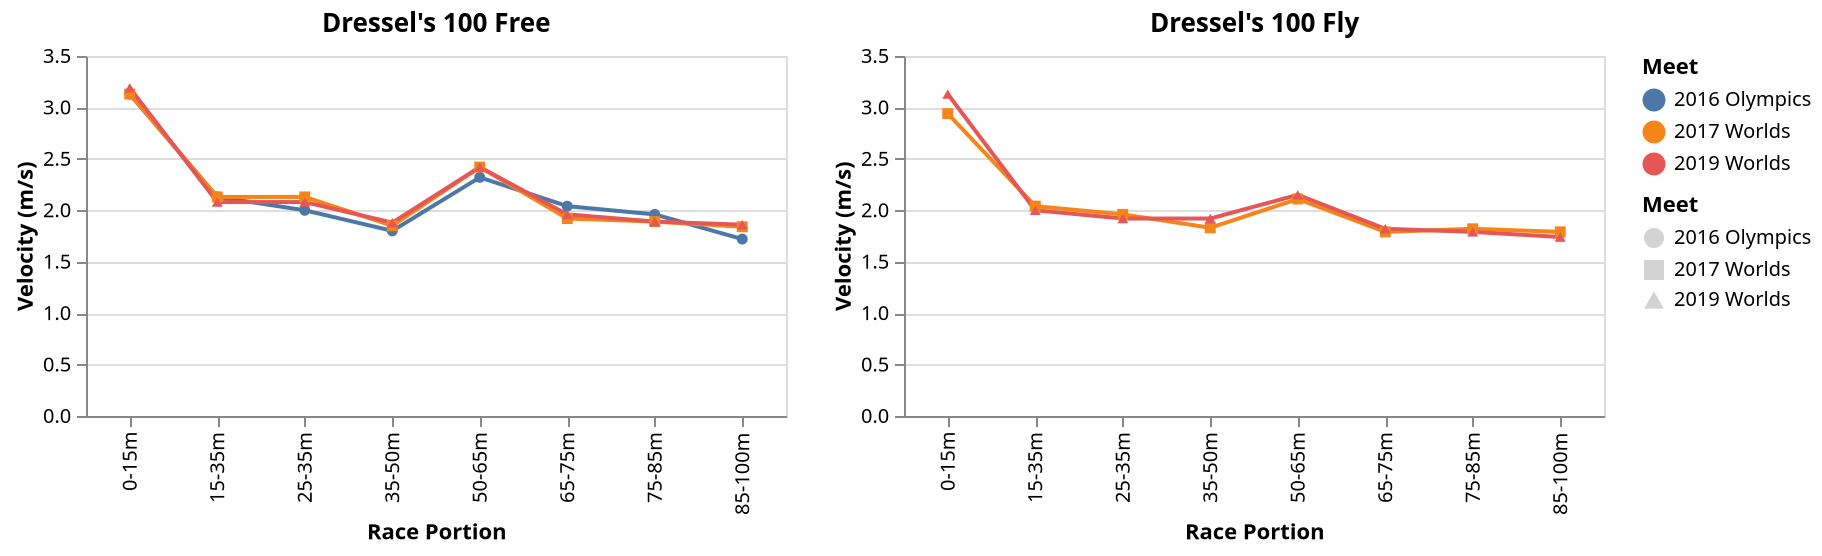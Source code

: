 {
  "$schema": "https://vega.github.io/schema/vega/v5.json",
  "autosize": "pad",
  "padding": 5,
  "height": 180,
  "data": [
    {"name": "selector164_store"},
    {"name": "selector165_store"},
    {"name": "selector166_store"},
    {"name": "selector167_store"},
    {
      "name": "data-12d77a2fcea7791b98017b01bc5e3deb",
      "values": [
        {
          "Race Portion": "0-15m",
          "Meet": "2016 Olympics",
          "Velocity (m/s)": 3.13
        },
        {
          "Race Portion": "15-35m",
          "Meet": "2016 Olympics",
          "Velocity (m/s)": 2.13
        },
        {
          "Race Portion": "25-35m",
          "Meet": "2016 Olympics",
          "Velocity (m/s)": 2
        },
        {
          "Race Portion": "35-50m",
          "Meet": "2016 Olympics",
          "Velocity (m/s)": 1.8
        },
        {
          "Race Portion": "50-65m",
          "Meet": "2016 Olympics",
          "Velocity (m/s)": 2.32
        },
        {
          "Race Portion": "65-75m",
          "Meet": "2016 Olympics",
          "Velocity (m/s)": 2.04
        },
        {
          "Race Portion": "75-85m",
          "Meet": "2016 Olympics",
          "Velocity (m/s)": 1.96
        },
        {
          "Race Portion": "85-100m",
          "Meet": "2016 Olympics",
          "Velocity (m/s)": 1.72
        },
        {
          "Race Portion": "0-15m",
          "Meet": "2017 Worlds",
          "Velocity (m/s)": 3.13
        },
        {
          "Race Portion": "15-35m",
          "Meet": "2017 Worlds",
          "Velocity (m/s)": 2.13
        },
        {
          "Race Portion": "25-35m",
          "Meet": "2017 Worlds",
          "Velocity (m/s)": 2.13
        },
        {
          "Race Portion": "35-50m",
          "Meet": "2017 Worlds",
          "Velocity (m/s)": 1.85
        },
        {
          "Race Portion": "50-65m",
          "Meet": "2017 Worlds",
          "Velocity (m/s)": 2.42
        },
        {
          "Race Portion": "65-75m",
          "Meet": "2017 Worlds",
          "Velocity (m/s)": 1.92
        },
        {
          "Race Portion": "75-85m",
          "Meet": "2017 Worlds",
          "Velocity (m/s)": 1.89
        },
        {
          "Race Portion": "85-100m",
          "Meet": "2017 Worlds",
          "Velocity (m/s)": 1.84
        },
        {
          "Race Portion": "0-15m",
          "Meet": "2019 Worlds",
          "Velocity (m/s)": 3.19
        },
        {
          "Race Portion": "15-35m",
          "Meet": "2019 Worlds",
          "Velocity (m/s)": 2.08
        },
        {
          "Race Portion": "25-35m",
          "Meet": "2019 Worlds",
          "Velocity (m/s)": 2.08
        },
        {
          "Race Portion": "35-50m",
          "Meet": "2019 Worlds",
          "Velocity (m/s)": 1.88
        },
        {
          "Race Portion": "50-65m",
          "Meet": "2019 Worlds",
          "Velocity (m/s)": 2.42
        },
        {
          "Race Portion": "65-75m",
          "Meet": "2019 Worlds",
          "Velocity (m/s)": 1.96
        },
        {
          "Race Portion": "75-85m",
          "Meet": "2019 Worlds",
          "Velocity (m/s)": 1.89
        },
        {
          "Race Portion": "85-100m",
          "Meet": "2019 Worlds",
          "Velocity (m/s)": 1.86
        }
      ]
    },
    {
      "name": "data-3eb5a688b10fec20d10a277288658af0",
      "values": [
        {
          "Race Portion": "0-15m",
          "Meet": "2017 Worlds",
          "Velocity (m/s)": 2.94
        },
        {
          "Race Portion": "15-35m",
          "Meet": "2017 Worlds",
          "Velocity (m/s)": 2.04
        },
        {
          "Race Portion": "25-35m",
          "Meet": "2017 Worlds",
          "Velocity (m/s)": 1.96
        },
        {
          "Race Portion": "35-50m",
          "Meet": "2017 Worlds",
          "Velocity (m/s)": 1.83
        },
        {
          "Race Portion": "50-65m",
          "Meet": "2017 Worlds",
          "Velocity (m/s)": 2.11
        },
        {
          "Race Portion": "65-75m",
          "Meet": "2017 Worlds",
          "Velocity (m/s)": 1.79
        },
        {
          "Race Portion": "75-85m",
          "Meet": "2017 Worlds",
          "Velocity (m/s)": 1.82
        },
        {
          "Race Portion": "85-100m",
          "Meet": "2017 Worlds",
          "Velocity (m/s)": 1.79
        },
        {
          "Race Portion": "0-15m",
          "Meet": "2019 Worlds",
          "Velocity (m/s)": 3.13
        },
        {"Race Portion": "15-35m", "Meet": "2019 Worlds", "Velocity (m/s)": 2},
        {
          "Race Portion": "25-35m",
          "Meet": "2019 Worlds",
          "Velocity (m/s)": 1.92
        },
        {
          "Race Portion": "35-50m",
          "Meet": "2019 Worlds",
          "Velocity (m/s)": 1.92
        },
        {
          "Race Portion": "50-65m",
          "Meet": "2019 Worlds",
          "Velocity (m/s)": 2.15
        },
        {
          "Race Portion": "65-75m",
          "Meet": "2019 Worlds",
          "Velocity (m/s)": 1.82
        },
        {
          "Race Portion": "75-85m",
          "Meet": "2019 Worlds",
          "Velocity (m/s)": 1.79
        },
        {
          "Race Portion": "85-100m",
          "Meet": "2019 Worlds",
          "Velocity (m/s)": 1.74
        }
      ]
    },
    {
      "name": "data_1",
      "source": "data-12d77a2fcea7791b98017b01bc5e3deb",
      "transform": [
        {
          "type": "filter",
          "expr": "datum[\"Velocity (m/s)\"] !== null && !isNaN(datum[\"Velocity (m/s)\"])"
        }
      ]
    },
    {
      "name": "data_3",
      "source": "data-3eb5a688b10fec20d10a277288658af0",
      "transform": [
        {
          "type": "filter",
          "expr": "datum[\"Velocity (m/s)\"] !== null && !isNaN(datum[\"Velocity (m/s)\"])"
        }
      ]
    }
  ],
  "signals": [
    {"name": "concat_0_width", "value": 350},
    {"name": "concat_1_width", "value": 350},
    {
      "name": "unit",
      "value": {},
      "on": [
        {"events": "mousemove", "update": "isTuple(group()) ? group() : unit"}
      ]
    },
    {
      "name": "selector164",
      "update": "vlSelectionResolve(\"selector164_store\")"
    },
    {
      "name": "selector165",
      "update": "{\"Velocity (m/s)\": selector165_Velocity__m_s_}"
    },
    {"name": "selector165_Velocity__m_s_"},
    {
      "name": "selector166",
      "update": "vlSelectionResolve(\"selector166_store\")"
    },
    {
      "name": "selector167",
      "update": "{\"Velocity (m/s)\": selector167_Velocity__m_s_}"
    },
    {"name": "selector167_Velocity__m_s_"}
  ],
  "layout": {"padding": 20, "bounds": "full", "align": "each"},
  "marks": [
    {
      "type": "group",
      "name": "concat_0_group",
      "title": {"text": "Dressel's 100 Free", "frame": "group"},
      "style": "cell",
      "encode": {
        "update": {
          "width": {"signal": "concat_0_width"},
          "height": {"signal": "height"}
        }
      },
      "signals": [
        {
          "name": "selector164_tuple",
          "on": [
            {
              "events": [{"source": "scope", "type": "mouseover"}],
              "update": "datum && item().mark.marktype !== 'group' ? {unit: \"concat_0_layer_0\", fields: selector164_tuple_fields, values: [(item().isVoronoi ? datum.datum : datum)[\"Meet\"]]} : null",
              "force": true
            },
            {
              "events": [{"source": "scope", "type": "dblclick"}],
              "update": "null"
            }
          ]
        },
        {
          "name": "selector164_tuple_fields",
          "value": [{"type": "E", "field": "Meet"}]
        },
        {
          "name": "selector164_modify",
          "update": "modify(\"selector164_store\", selector164_tuple, true)"
        },
        {
          "name": "selector165_Race_Portion",
          "on": [
            {
              "events": {"signal": "selector165_translate_delta"},
              "update": "panLinear(selector165_translate_anchor.extent_x, -selector165_translate_delta.x / concat_0_width)"
            },
            {
              "events": {"signal": "selector165_zoom_delta"},
              "update": "zoomLinear(domain(\"concat_0_x\"), selector165_zoom_anchor.x, selector165_zoom_delta)"
            },
            {
              "events": [{"source": "scope", "type": "dblclick"}],
              "update": "null"
            }
          ]
        },
        {
          "name": "selector165_Velocity__m_s_",
          "on": [
            {
              "events": {"signal": "selector165_translate_delta"},
              "update": "panLinear(selector165_translate_anchor.extent_y, selector165_translate_delta.y / height)"
            },
            {
              "events": {"signal": "selector165_zoom_delta"},
              "update": "zoomLinear(domain(\"concat_0_y\"), selector165_zoom_anchor.y, selector165_zoom_delta)"
            },
            {
              "events": [{"source": "scope", "type": "dblclick"}],
              "update": "null"
            }
          ],
          "push": "outer"
        },
        {
          "name": "selector165_tuple",
          "on": [
            {
              "events": [
                {
                  "signal": "selector165_Race_Portion || selector165_Velocity__m_s_"
                }
              ],
              "update": "selector165_Race_Portion && selector165_Velocity__m_s_ ? {unit: \"concat_0_layer_0\", fields: selector165_tuple_fields, values: [selector165_Race_Portion,selector165_Velocity__m_s_]} : null"
            }
          ]
        },
        {
          "name": "selector165_tuple_fields",
          "value": [
            {"field": "Race Portion", "channel": "x", "type": "E"},
            {"field": "Velocity (m/s)", "channel": "y", "type": "R"}
          ]
        },
        {
          "name": "selector165_translate_anchor",
          "value": {},
          "on": [
            {
              "events": [{"source": "scope", "type": "mousedown"}],
              "update": "{x: x(unit), y: y(unit), extent_x: domain(\"concat_0_x\"), extent_y: domain(\"concat_0_y\")}"
            }
          ]
        },
        {
          "name": "selector165_translate_delta",
          "value": {},
          "on": [
            {
              "events": [
                {
                  "source": "window",
                  "type": "mousemove",
                  "consume": true,
                  "between": [
                    {"source": "scope", "type": "mousedown"},
                    {"source": "window", "type": "mouseup"}
                  ]
                }
              ],
              "update": "{x: selector165_translate_anchor.x - x(unit), y: selector165_translate_anchor.y - y(unit)}"
            }
          ]
        },
        {
          "name": "selector165_zoom_anchor",
          "on": [
            {
              "events": [{"source": "scope", "type": "wheel", "consume": true}],
              "update": "{x: invert(\"concat_0_x\", x(unit)), y: invert(\"concat_0_y\", y(unit))}"
            }
          ]
        },
        {
          "name": "selector165_zoom_delta",
          "on": [
            {
              "events": [{"source": "scope", "type": "wheel", "consume": true}],
              "force": true,
              "update": "pow(1.001, event.deltaY * pow(16, event.deltaMode))"
            }
          ]
        },
        {
          "name": "selector165_modify",
          "update": "modify(\"selector165_store\", selector165_tuple, true)"
        }
      ],
      "marks": [
        {
          "name": "concat_0_layer_0_pathgroup",
          "type": "group",
          "from": {
            "facet": {
              "name": "faceted_path_concat_0_layer_0_main",
              "data": "data-12d77a2fcea7791b98017b01bc5e3deb",
              "groupby": ["Meet"]
            }
          },
          "encode": {
            "update": {
              "width": {"field": {"group": "width"}},
              "height": {"field": {"group": "height"}}
            }
          },
          "marks": [
            {
              "name": "concat_0_layer_0_marks",
              "type": "line",
              "clip": true,
              "style": ["line"],
              "sort": {
                "field": "datum[\"Race Portion\"]",
                "order": "descending"
              },
              "from": {"data": "faceted_path_concat_0_layer_0_main"},
              "encode": {
                "update": {
                  "stroke": [
                    {
                      "test": "!(length(data(\"selector164_store\"))) || (vlSelectionTest(\"selector164_store\", datum))",
                      "scale": "color",
                      "field": "Meet"
                    },
                    {"value": "lightgray"}
                  ],
                  "opacity": [
                    {
                      "test": "!(length(data(\"selector164_store\"))) || (vlSelectionTest(\"selector164_store\", datum))",
                      "value": 1
                    },
                    {"value": 0.6}
                  ],
                  "tooltip": {
                    "signal": "{\"Meet\": ''+datum[\"Meet\"], \"Velocity (m/s)\": format(datum[\"Velocity (m/s)\"], \"\")}"
                  },
                  "x": {"scale": "concat_0_x", "field": "Race Portion"},
                  "y": {"scale": "concat_0_y", "field": "Velocity (m/s)"},
                  "defined": {
                    "signal": "datum[\"Velocity (m/s)\"] !== null && !isNaN(datum[\"Velocity (m/s)\"])"
                  }
                }
              }
            }
          ]
        },
        {
          "name": "concat_0_layer_1_marks",
          "type": "symbol",
          "clip": true,
          "style": ["point"],
          "from": {"data": "data_1"},
          "encode": {
            "update": {
              "opacity": [
                {
                  "test": "!(length(data(\"selector164_store\"))) || (vlSelectionTest(\"selector164_store\", datum))",
                  "value": 1
                },
                {"value": 0.6}
              ],
              "fill": [
                {
                  "test": "!(length(data(\"selector164_store\"))) || (vlSelectionTest(\"selector164_store\", datum))",
                  "scale": "color",
                  "field": "Meet"
                },
                {"value": "lightgray"}
              ],
              "tooltip": {
                "signal": "{\"Meet\": ''+datum[\"Meet\"], \"Velocity (m/s)\": format(datum[\"Velocity (m/s)\"], \"\")}"
              },
              "x": {"scale": "concat_0_x", "field": "Race Portion"},
              "y": {"scale": "concat_0_y", "field": "Velocity (m/s)"},
              "shape": {"scale": "shape", "field": "Meet"}
            }
          }
        }
      ],
      "axes": [
        {
          "scale": "concat_0_x",
          "orient": "bottom",
          "grid": false,
          "title": "Race Portion",
          "labelAlign": "right",
          "labelAngle": 270,
          "labelBaseline": "middle",
          "labelOverlap": true,
          "zindex": 1
        },
        {
          "scale": "concat_0_y",
          "orient": "left",
          "grid": false,
          "title": "Velocity (m/s)",
          "labelOverlap": true,
          "tickCount": {"signal": "ceil(height/40)"},
          "zindex": 1
        },
        {
          "scale": "concat_0_y",
          "orient": "left",
          "gridScale": "concat_0_x",
          "grid": true,
          "tickCount": {"signal": "ceil(height/40)"},
          "domain": false,
          "labels": false,
          "maxExtent": 0,
          "minExtent": 0,
          "ticks": false,
          "zindex": 0
        }
      ]
    },
    {
      "type": "group",
      "name": "concat_1_group",
      "title": {"text": "Dressel's 100 Fly", "frame": "group"},
      "style": "cell",
      "encode": {
        "update": {
          "width": {"signal": "concat_1_width"},
          "height": {"signal": "height"}
        }
      },
      "signals": [
        {
          "name": "selector166_tuple",
          "on": [
            {
              "events": [{"source": "scope", "type": "mouseover"}],
              "update": "datum && item().mark.marktype !== 'group' ? {unit: \"concat_1_layer_0\", fields: selector166_tuple_fields, values: [(item().isVoronoi ? datum.datum : datum)[\"Meet\"]]} : null",
              "force": true
            },
            {
              "events": [{"source": "scope", "type": "dblclick"}],
              "update": "null"
            }
          ]
        },
        {
          "name": "selector166_tuple_fields",
          "value": [{"type": "E", "field": "Meet"}]
        },
        {
          "name": "selector166_modify",
          "update": "modify(\"selector166_store\", selector166_tuple, true)"
        },
        {
          "name": "selector167_Race_Portion",
          "on": [
            {
              "events": {"signal": "selector167_translate_delta"},
              "update": "panLinear(selector167_translate_anchor.extent_x, -selector167_translate_delta.x / concat_1_width)"
            },
            {
              "events": {"signal": "selector167_zoom_delta"},
              "update": "zoomLinear(domain(\"concat_1_x\"), selector167_zoom_anchor.x, selector167_zoom_delta)"
            },
            {
              "events": [{"source": "scope", "type": "dblclick"}],
              "update": "null"
            }
          ]
        },
        {
          "name": "selector167_Velocity__m_s_",
          "on": [
            {
              "events": {"signal": "selector167_translate_delta"},
              "update": "panLinear(selector167_translate_anchor.extent_y, selector167_translate_delta.y / height)"
            },
            {
              "events": {"signal": "selector167_zoom_delta"},
              "update": "zoomLinear(domain(\"concat_1_y\"), selector167_zoom_anchor.y, selector167_zoom_delta)"
            },
            {
              "events": [{"source": "scope", "type": "dblclick"}],
              "update": "null"
            }
          ],
          "push": "outer"
        },
        {
          "name": "selector167_tuple",
          "on": [
            {
              "events": [
                {
                  "signal": "selector167_Race_Portion || selector167_Velocity__m_s_"
                }
              ],
              "update": "selector167_Race_Portion && selector167_Velocity__m_s_ ? {unit: \"concat_1_layer_0\", fields: selector167_tuple_fields, values: [selector167_Race_Portion,selector167_Velocity__m_s_]} : null"
            }
          ]
        },
        {
          "name": "selector167_tuple_fields",
          "value": [
            {"field": "Race Portion", "channel": "x", "type": "E"},
            {"field": "Velocity (m/s)", "channel": "y", "type": "R"}
          ]
        },
        {
          "name": "selector167_translate_anchor",
          "value": {},
          "on": [
            {
              "events": [{"source": "scope", "type": "mousedown"}],
              "update": "{x: x(unit), y: y(unit), extent_x: domain(\"concat_1_x\"), extent_y: domain(\"concat_1_y\")}"
            }
          ]
        },
        {
          "name": "selector167_translate_delta",
          "value": {},
          "on": [
            {
              "events": [
                {
                  "source": "window",
                  "type": "mousemove",
                  "consume": true,
                  "between": [
                    {"source": "scope", "type": "mousedown"},
                    {"source": "window", "type": "mouseup"}
                  ]
                }
              ],
              "update": "{x: selector167_translate_anchor.x - x(unit), y: selector167_translate_anchor.y - y(unit)}"
            }
          ]
        },
        {
          "name": "selector167_zoom_anchor",
          "on": [
            {
              "events": [{"source": "scope", "type": "wheel", "consume": true}],
              "update": "{x: invert(\"concat_1_x\", x(unit)), y: invert(\"concat_1_y\", y(unit))}"
            }
          ]
        },
        {
          "name": "selector167_zoom_delta",
          "on": [
            {
              "events": [{"source": "scope", "type": "wheel", "consume": true}],
              "force": true,
              "update": "pow(1.001, event.deltaY * pow(16, event.deltaMode))"
            }
          ]
        },
        {
          "name": "selector167_modify",
          "update": "modify(\"selector167_store\", selector167_tuple, true)"
        }
      ],
      "marks": [
        {
          "name": "concat_1_layer_0_pathgroup",
          "type": "group",
          "from": {
            "facet": {
              "name": "faceted_path_concat_1_layer_0_main",
              "data": "data-3eb5a688b10fec20d10a277288658af0",
              "groupby": ["Meet"]
            }
          },
          "encode": {
            "update": {
              "width": {"field": {"group": "width"}},
              "height": {"field": {"group": "height"}}
            }
          },
          "marks": [
            {
              "name": "concat_1_layer_0_marks",
              "type": "line",
              "clip": true,
              "style": ["line"],
              "sort": {
                "field": "datum[\"Race Portion\"]",
                "order": "descending"
              },
              "from": {"data": "faceted_path_concat_1_layer_0_main"},
              "encode": {
                "update": {
                  "stroke": [
                    {
                      "test": "!(length(data(\"selector166_store\"))) || (vlSelectionTest(\"selector166_store\", datum))",
                      "scale": "color",
                      "field": "Meet"
                    },
                    {"value": "lightgray"}
                  ],
                  "opacity": [
                    {
                      "test": "!(length(data(\"selector166_store\"))) || (vlSelectionTest(\"selector166_store\", datum))",
                      "value": 1
                    },
                    {"value": 0.6}
                  ],
                  "tooltip": {
                    "signal": "{\"Meet\": ''+datum[\"Meet\"], \"Velocity (m/s)\": format(datum[\"Velocity (m/s)\"], \"\")}"
                  },
                  "x": {"scale": "concat_1_x", "field": "Race Portion"},
                  "y": {"scale": "concat_1_y", "field": "Velocity (m/s)"},
                  "defined": {
                    "signal": "datum[\"Velocity (m/s)\"] !== null && !isNaN(datum[\"Velocity (m/s)\"])"
                  }
                }
              }
            }
          ]
        },
        {
          "name": "concat_1_layer_1_marks",
          "type": "symbol",
          "clip": true,
          "style": ["point"],
          "from": {"data": "data_3"},
          "encode": {
            "update": {
              "opacity": [
                {
                  "test": "!(length(data(\"selector166_store\"))) || (vlSelectionTest(\"selector166_store\", datum))",
                  "value": 1
                },
                {"value": 0.6}
              ],
              "fill": [
                {
                  "test": "!(length(data(\"selector166_store\"))) || (vlSelectionTest(\"selector166_store\", datum))",
                  "scale": "color",
                  "field": "Meet"
                },
                {"value": "lightgray"}
              ],
              "tooltip": {
                "signal": "{\"Meet\": ''+datum[\"Meet\"], \"Velocity (m/s)\": format(datum[\"Velocity (m/s)\"], \"\")}"
              },
              "x": {"scale": "concat_1_x", "field": "Race Portion"},
              "y": {"scale": "concat_1_y", "field": "Velocity (m/s)"},
              "shape": {"scale": "shape", "field": "Meet"}
            }
          }
        }
      ],
      "axes": [
        {
          "scale": "concat_1_x",
          "orient": "bottom",
          "grid": false,
          "title": "Race Portion",
          "labelAlign": "right",
          "labelAngle": 270,
          "labelBaseline": "middle",
          "labelOverlap": true,
          "zindex": 1
        },
        {
          "scale": "concat_1_y",
          "orient": "left",
          "grid": false,
          "title": "Velocity (m/s)",
          "labelOverlap": true,
          "tickCount": {"signal": "ceil(height/40)"},
          "zindex": 1
        },
        {
          "scale": "concat_1_y",
          "orient": "left",
          "gridScale": "concat_1_x",
          "grid": true,
          "tickCount": {"signal": "ceil(height/40)"},
          "domain": false,
          "labels": false,
          "maxExtent": 0,
          "minExtent": 0,
          "ticks": false,
          "zindex": 0
        }
      ]
    }
  ],
  "scales": [
    {
      "name": "color",
      "type": "ordinal",
      "domain": {
        "fields": [
          {"data": "data-12d77a2fcea7791b98017b01bc5e3deb", "field": "Meet"},
          {"data": "data_1", "field": "Meet"},
          {"data": "data-3eb5a688b10fec20d10a277288658af0", "field": "Meet"},
          {"data": "data_3", "field": "Meet"}
        ],
        "sort": true
      },
      "range": "category"
    },
    {
      "name": "shape",
      "type": "ordinal",
      "domain": {
        "fields": [
          {"data": "data_1", "field": "Meet"},
          {"data": "data_3", "field": "Meet"}
        ],
        "sort": true
      },
      "range": "symbol"
    },
    {
      "name": "concat_0_x",
      "type": "point",
      "domain": {
        "fields": [
          {
            "data": "data-12d77a2fcea7791b98017b01bc5e3deb",
            "field": "Race Portion"
          },
          {"data": "data_1", "field": "Race Portion"}
        ],
        "sort": true
      },
      "range": [0, {"signal": "concat_0_width"}],
      "padding": 0.5
    },
    {
      "name": "concat_0_y",
      "type": "linear",
      "domain": {
        "fields": [
          {
            "data": "data-12d77a2fcea7791b98017b01bc5e3deb",
            "field": "Velocity (m/s)"
          },
          {"data": "data_1", "field": "Velocity (m/s)"}
        ]
      },
      "domainRaw": {"signal": "selector165[\"Velocity (m/s)\"]"},
      "range": [{"signal": "height"}, 0],
      "nice": true,
      "zero": true
    },
    {
      "name": "concat_1_x",
      "type": "point",
      "domain": {
        "fields": [
          {
            "data": "data-3eb5a688b10fec20d10a277288658af0",
            "field": "Race Portion"
          },
          {"data": "data_3", "field": "Race Portion"}
        ],
        "sort": true
      },
      "range": [0, {"signal": "concat_1_width"}],
      "padding": 0.5
    },
    {
      "name": "concat_1_y",
      "type": "linear",
      "domain": {
        "fields": [
          {
            "data": "data-3eb5a688b10fec20d10a277288658af0",
            "field": "Velocity (m/s)"
          },
          {"data": "data_3", "field": "Velocity (m/s)"}
        ]
      },
      "domainRaw": {"signal": "selector167[\"Velocity (m/s)\"]"},
      "range": [{"signal": "height"}, 0],
      "nice": true,
      "zero": true
    }
  ],
  "legends": [
    {
      "stroke": "color",
      "gradientLength": {"signal": "clamp(height, 64, 200)"},
      "symbolType": "circle",
      "title": "Meet",
      "encode": {"symbols": {"update": {"opacity": {"value": 1}}}},
      "fill": "color"
    },
    {
      "shape": "shape",
      "gradientLength": {"signal": "clamp(height, 64, 200)"},
      "symbolType": "circle",
      "title": "Meet",
      "encode": {
        "symbols": {
          "update": {
            "fill": {"value": "lightgray"},
            "opacity": {"value": 1},
            "stroke": {"value": "transparent"}
          }
        }
      }
    }
  ]
}